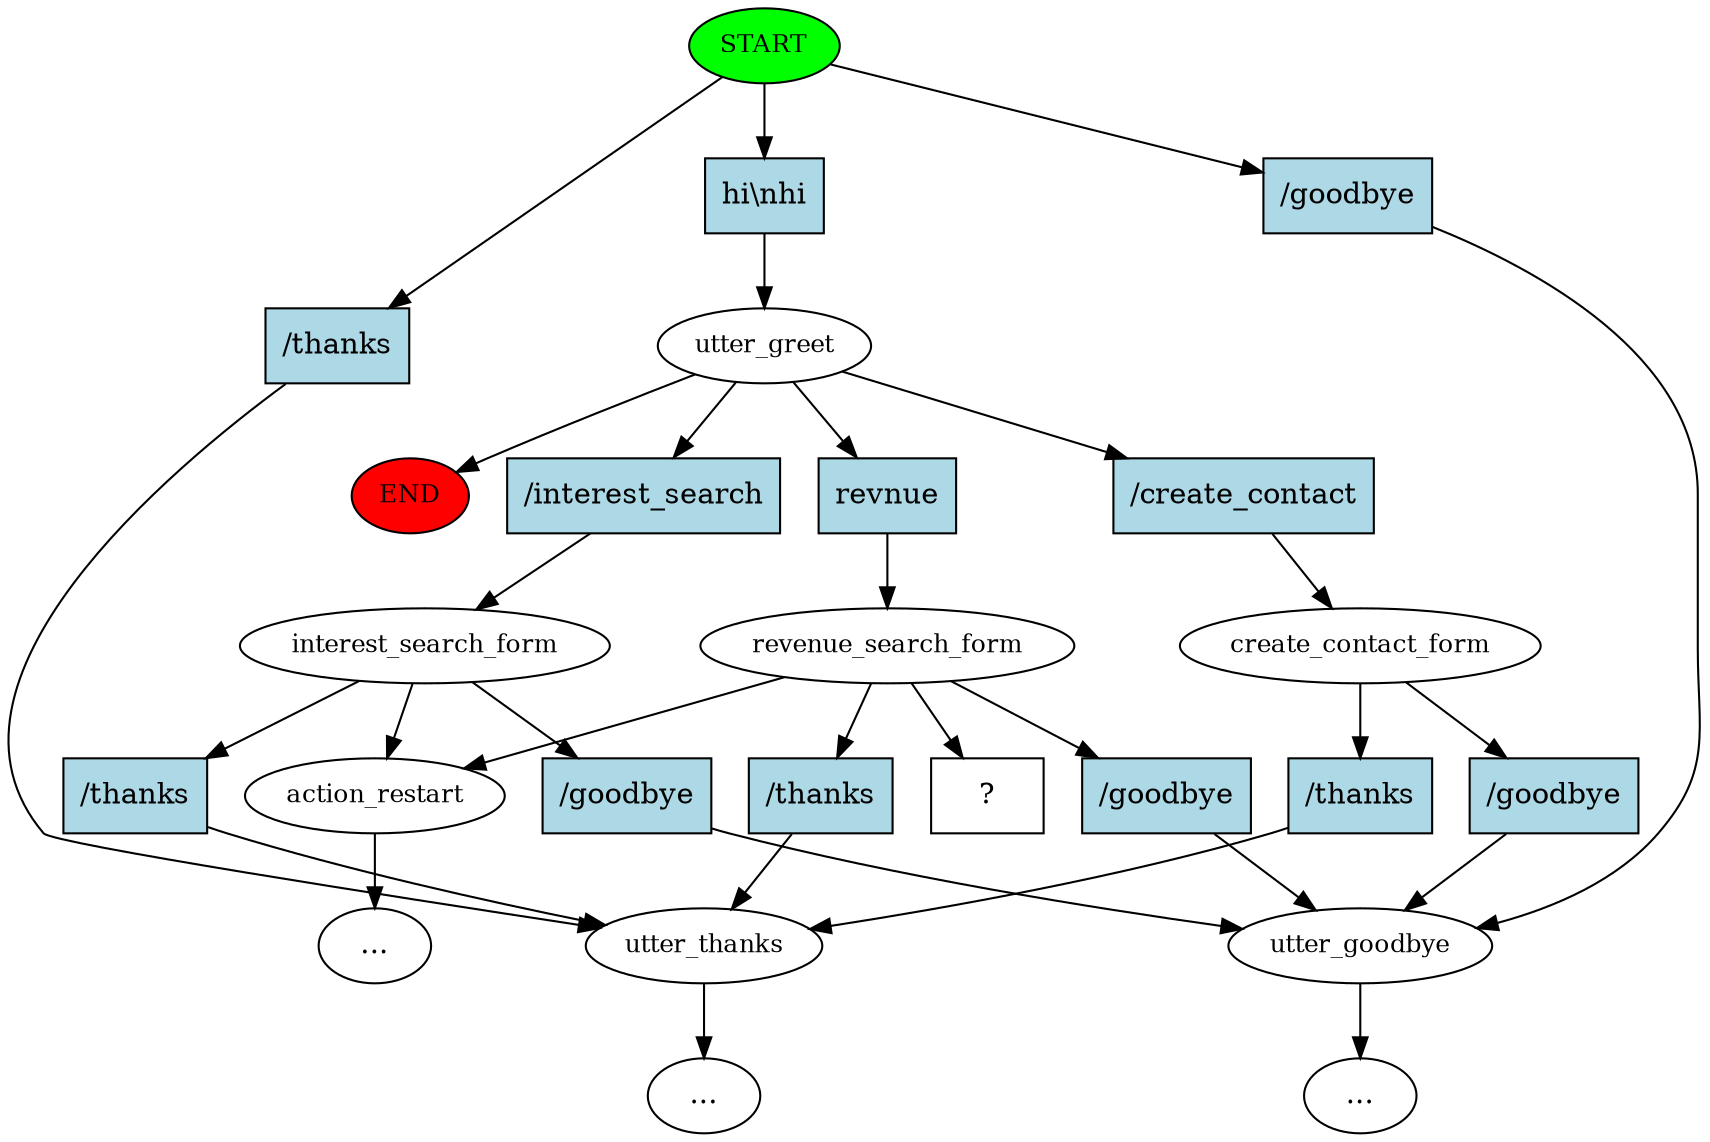 digraph  {
0 [class="start active", fillcolor=green, fontsize=12, label=START, style=filled];
"-1" [class=end, fillcolor=red, fontsize=12, label=END, style=filled];
1 [class=active, fontsize=12, label=utter_greet];
2 [class=active, fontsize=12, label=revenue_search_form];
3 [class="", fontsize=12, label=utter_thanks];
6 [class="", fontsize=12, label=utter_goodbye];
12 [class="", fontsize=12, label=action_restart];
17 [class="", fontsize=12, label=interest_search_form];
"-12" [class=ellipsis, label="..."];
35 [class="", fontsize=12, label=create_contact_form];
"-16" [class=ellipsis, label="..."];
"-17" [class=ellipsis, label="..."];
45 [class="intent dashed active", label="  ?  ", shape=rect];
46 [class="intent active", fillcolor=lightblue, label="hi\\nhi", shape=rect, style=filled];
47 [class=intent, fillcolor=lightblue, label="\/thanks", shape=rect, style=filled];
48 [class=intent, fillcolor=lightblue, label="\/goodbye", shape=rect, style=filled];
49 [class="intent active", fillcolor=lightblue, label=revnue, shape=rect, style=filled];
50 [class=intent, fillcolor=lightblue, label="\/interest_search", shape=rect, style=filled];
51 [class=intent, fillcolor=lightblue, label="\/create_contact", shape=rect, style=filled];
52 [class=intent, fillcolor=lightblue, label="\/thanks", shape=rect, style=filled];
53 [class=intent, fillcolor=lightblue, label="\/goodbye", shape=rect, style=filled];
54 [class=intent, fillcolor=lightblue, label="\/thanks", shape=rect, style=filled];
55 [class=intent, fillcolor=lightblue, label="\/goodbye", shape=rect, style=filled];
56 [class=intent, fillcolor=lightblue, label="\/thanks", shape=rect, style=filled];
57 [class=intent, fillcolor=lightblue, label="\/goodbye", shape=rect, style=filled];
0 -> 46  [class=active, key=0];
0 -> 47  [class="", key=0];
0 -> 48  [class="", key=0];
1 -> "-1"  [class="", key=NONE, label=""];
1 -> 49  [class=active, key=0];
1 -> 50  [class="", key=0];
1 -> 51  [class="", key=0];
2 -> 12  [class="", key=NONE, label=""];
2 -> 45  [class=active, key=NONE, label=""];
2 -> 52  [class="", key=0];
2 -> 53  [class="", key=0];
3 -> "-17"  [class="", key=NONE, label=""];
6 -> "-16"  [class="", key=NONE, label=""];
12 -> "-12"  [class="", key=NONE, label=""];
17 -> 12  [class="", key=NONE, label=""];
17 -> 54  [class="", key=0];
17 -> 55  [class="", key=0];
35 -> 56  [class="", key=0];
35 -> 57  [class="", key=0];
46 -> 1  [class=active, key=0];
47 -> 3  [class="", key=0];
48 -> 6  [class="", key=0];
49 -> 2  [class=active, key=0];
50 -> 17  [class="", key=0];
51 -> 35  [class="", key=0];
52 -> 3  [class="", key=0];
53 -> 6  [class="", key=0];
54 -> 3  [class="", key=0];
55 -> 6  [class="", key=0];
56 -> 3  [class="", key=0];
57 -> 6  [class="", key=0];
}
